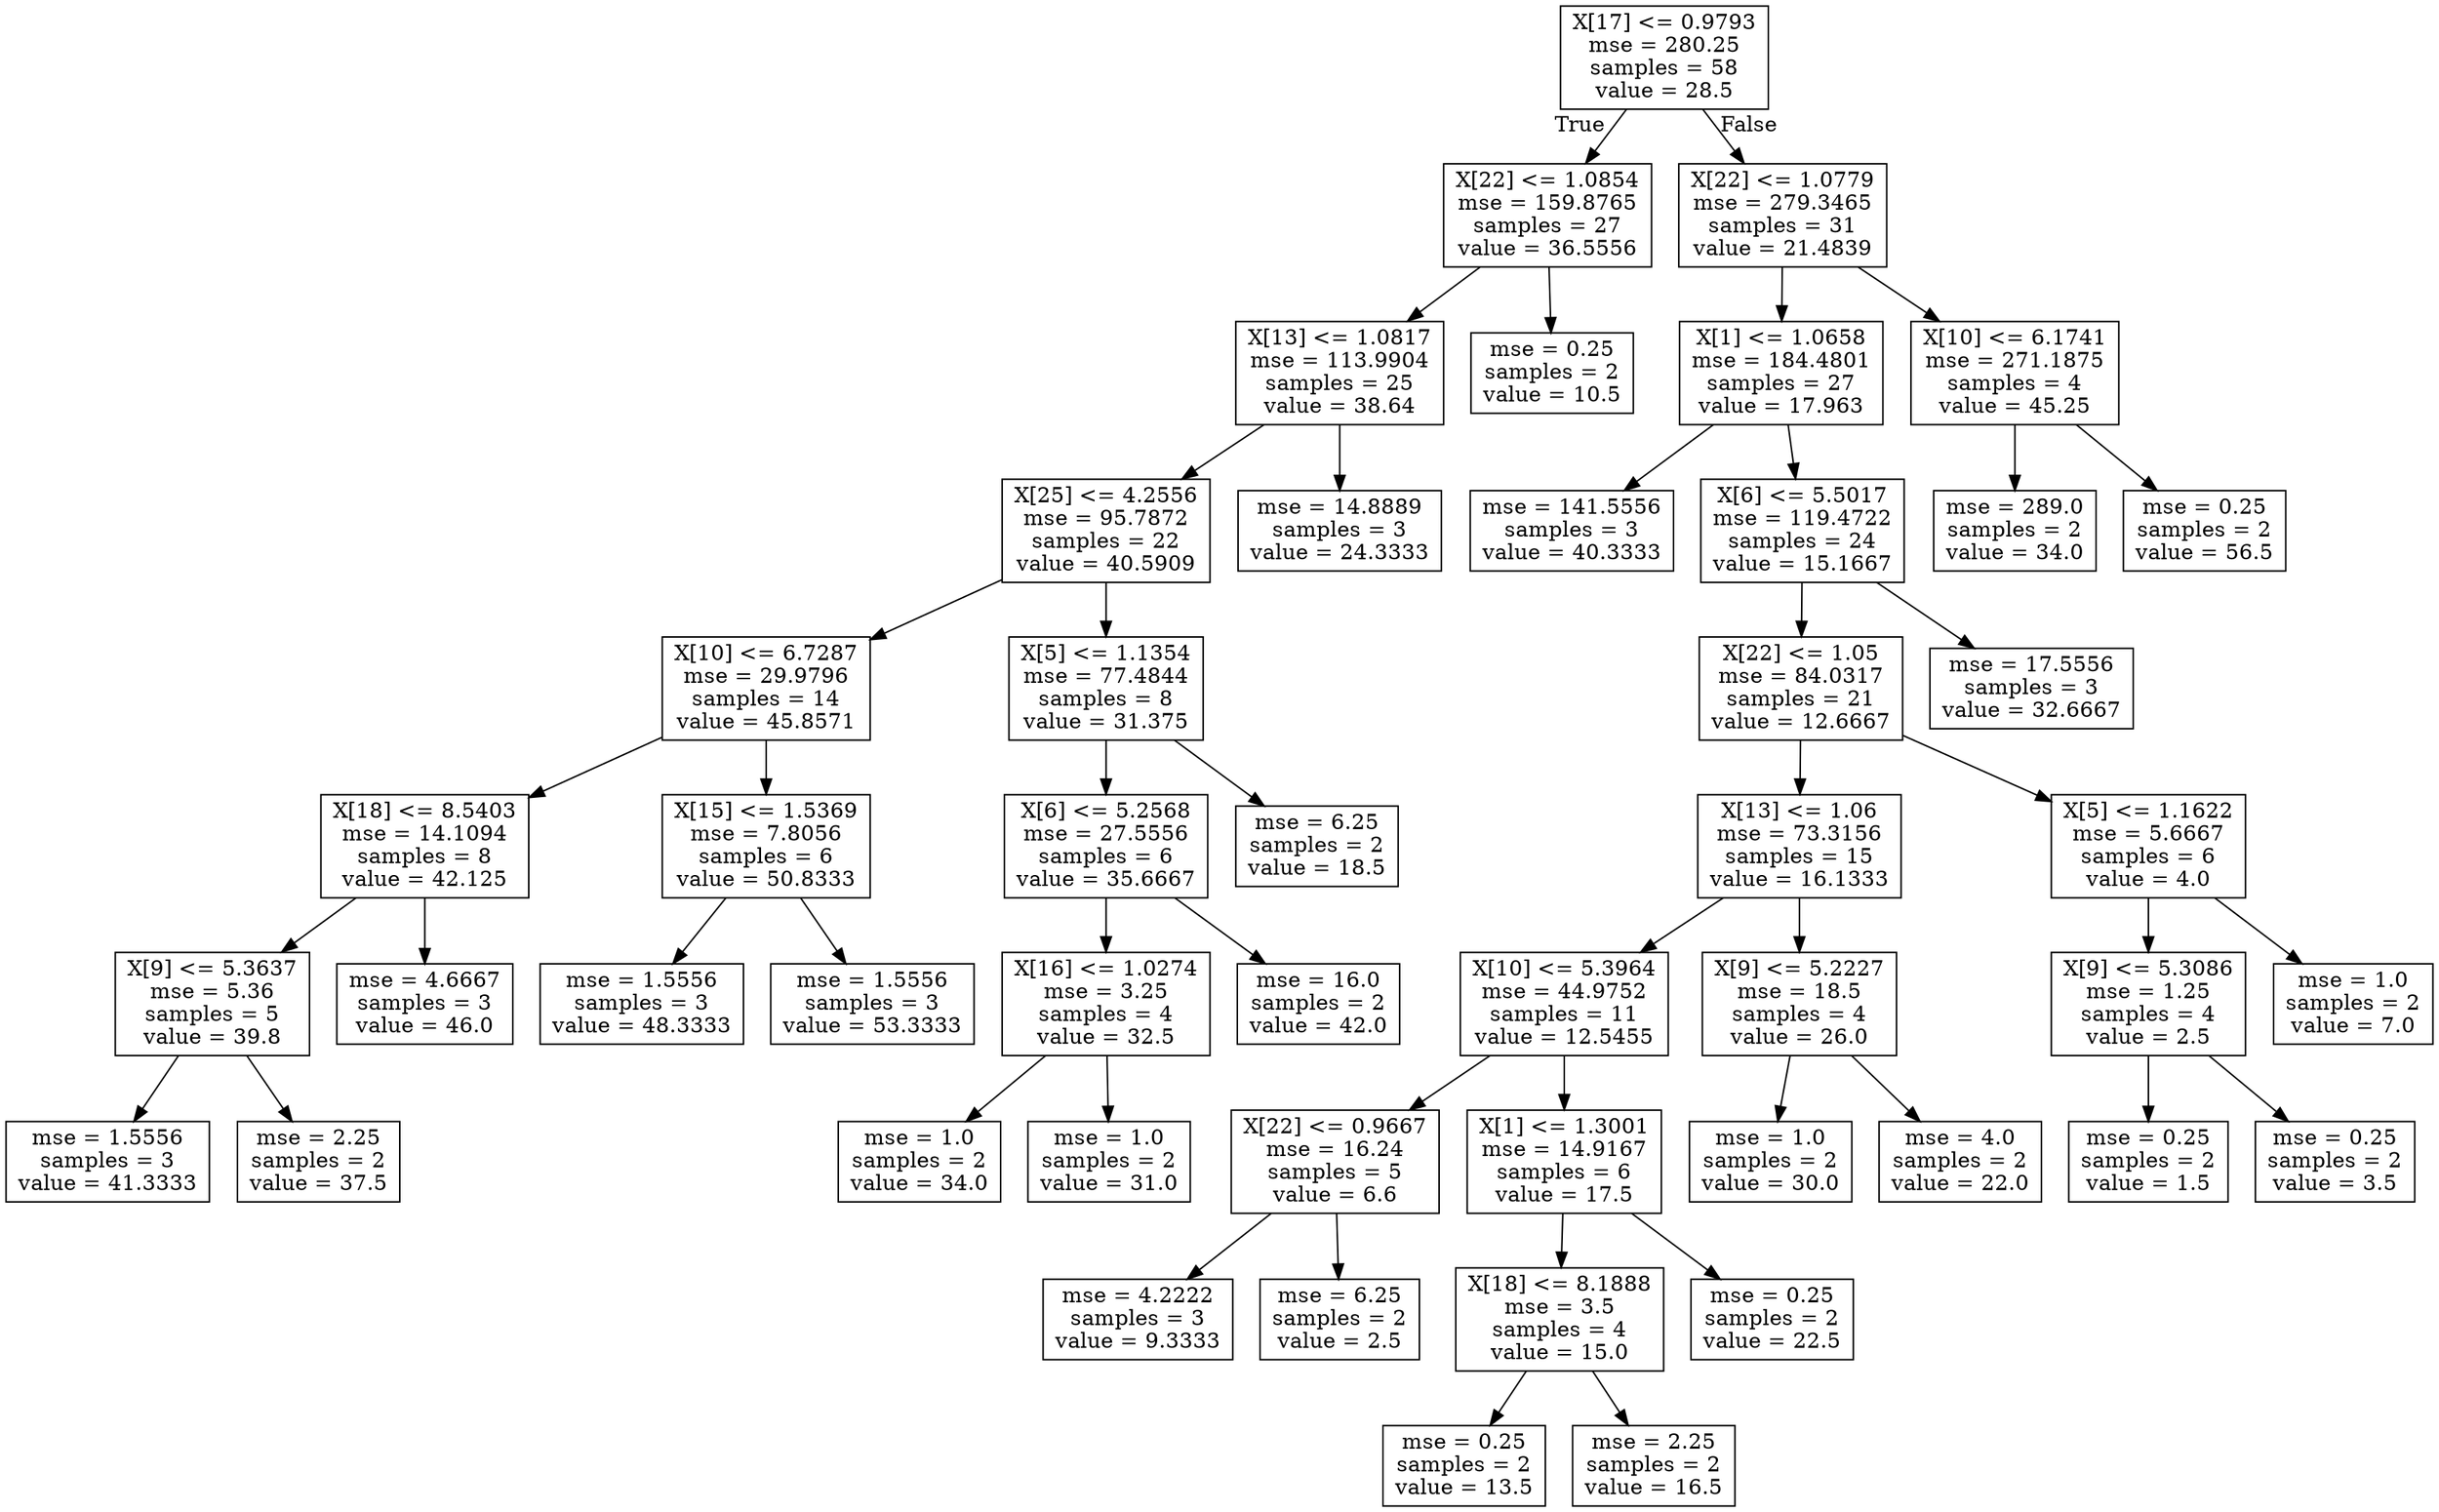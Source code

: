 digraph Tree {
node [shape=box] ;
0 [label="X[17] <= 0.9793\nmse = 280.25\nsamples = 58\nvalue = 28.5"] ;
1 [label="X[22] <= 1.0854\nmse = 159.8765\nsamples = 27\nvalue = 36.5556"] ;
0 -> 1 [labeldistance=2.5, labelangle=45, headlabel="True"] ;
2 [label="X[13] <= 1.0817\nmse = 113.9904\nsamples = 25\nvalue = 38.64"] ;
1 -> 2 ;
3 [label="X[25] <= 4.2556\nmse = 95.7872\nsamples = 22\nvalue = 40.5909"] ;
2 -> 3 ;
4 [label="X[10] <= 6.7287\nmse = 29.9796\nsamples = 14\nvalue = 45.8571"] ;
3 -> 4 ;
5 [label="X[18] <= 8.5403\nmse = 14.1094\nsamples = 8\nvalue = 42.125"] ;
4 -> 5 ;
6 [label="X[9] <= 5.3637\nmse = 5.36\nsamples = 5\nvalue = 39.8"] ;
5 -> 6 ;
7 [label="mse = 1.5556\nsamples = 3\nvalue = 41.3333"] ;
6 -> 7 ;
8 [label="mse = 2.25\nsamples = 2\nvalue = 37.5"] ;
6 -> 8 ;
9 [label="mse = 4.6667\nsamples = 3\nvalue = 46.0"] ;
5 -> 9 ;
10 [label="X[15] <= 1.5369\nmse = 7.8056\nsamples = 6\nvalue = 50.8333"] ;
4 -> 10 ;
11 [label="mse = 1.5556\nsamples = 3\nvalue = 48.3333"] ;
10 -> 11 ;
12 [label="mse = 1.5556\nsamples = 3\nvalue = 53.3333"] ;
10 -> 12 ;
13 [label="X[5] <= 1.1354\nmse = 77.4844\nsamples = 8\nvalue = 31.375"] ;
3 -> 13 ;
14 [label="X[6] <= 5.2568\nmse = 27.5556\nsamples = 6\nvalue = 35.6667"] ;
13 -> 14 ;
15 [label="X[16] <= 1.0274\nmse = 3.25\nsamples = 4\nvalue = 32.5"] ;
14 -> 15 ;
16 [label="mse = 1.0\nsamples = 2\nvalue = 34.0"] ;
15 -> 16 ;
17 [label="mse = 1.0\nsamples = 2\nvalue = 31.0"] ;
15 -> 17 ;
18 [label="mse = 16.0\nsamples = 2\nvalue = 42.0"] ;
14 -> 18 ;
19 [label="mse = 6.25\nsamples = 2\nvalue = 18.5"] ;
13 -> 19 ;
20 [label="mse = 14.8889\nsamples = 3\nvalue = 24.3333"] ;
2 -> 20 ;
21 [label="mse = 0.25\nsamples = 2\nvalue = 10.5"] ;
1 -> 21 ;
22 [label="X[22] <= 1.0779\nmse = 279.3465\nsamples = 31\nvalue = 21.4839"] ;
0 -> 22 [labeldistance=2.5, labelangle=-45, headlabel="False"] ;
23 [label="X[1] <= 1.0658\nmse = 184.4801\nsamples = 27\nvalue = 17.963"] ;
22 -> 23 ;
24 [label="mse = 141.5556\nsamples = 3\nvalue = 40.3333"] ;
23 -> 24 ;
25 [label="X[6] <= 5.5017\nmse = 119.4722\nsamples = 24\nvalue = 15.1667"] ;
23 -> 25 ;
26 [label="X[22] <= 1.05\nmse = 84.0317\nsamples = 21\nvalue = 12.6667"] ;
25 -> 26 ;
27 [label="X[13] <= 1.06\nmse = 73.3156\nsamples = 15\nvalue = 16.1333"] ;
26 -> 27 ;
28 [label="X[10] <= 5.3964\nmse = 44.9752\nsamples = 11\nvalue = 12.5455"] ;
27 -> 28 ;
29 [label="X[22] <= 0.9667\nmse = 16.24\nsamples = 5\nvalue = 6.6"] ;
28 -> 29 ;
30 [label="mse = 4.2222\nsamples = 3\nvalue = 9.3333"] ;
29 -> 30 ;
31 [label="mse = 6.25\nsamples = 2\nvalue = 2.5"] ;
29 -> 31 ;
32 [label="X[1] <= 1.3001\nmse = 14.9167\nsamples = 6\nvalue = 17.5"] ;
28 -> 32 ;
33 [label="X[18] <= 8.1888\nmse = 3.5\nsamples = 4\nvalue = 15.0"] ;
32 -> 33 ;
34 [label="mse = 0.25\nsamples = 2\nvalue = 13.5"] ;
33 -> 34 ;
35 [label="mse = 2.25\nsamples = 2\nvalue = 16.5"] ;
33 -> 35 ;
36 [label="mse = 0.25\nsamples = 2\nvalue = 22.5"] ;
32 -> 36 ;
37 [label="X[9] <= 5.2227\nmse = 18.5\nsamples = 4\nvalue = 26.0"] ;
27 -> 37 ;
38 [label="mse = 1.0\nsamples = 2\nvalue = 30.0"] ;
37 -> 38 ;
39 [label="mse = 4.0\nsamples = 2\nvalue = 22.0"] ;
37 -> 39 ;
40 [label="X[5] <= 1.1622\nmse = 5.6667\nsamples = 6\nvalue = 4.0"] ;
26 -> 40 ;
41 [label="X[9] <= 5.3086\nmse = 1.25\nsamples = 4\nvalue = 2.5"] ;
40 -> 41 ;
42 [label="mse = 0.25\nsamples = 2\nvalue = 1.5"] ;
41 -> 42 ;
43 [label="mse = 0.25\nsamples = 2\nvalue = 3.5"] ;
41 -> 43 ;
44 [label="mse = 1.0\nsamples = 2\nvalue = 7.0"] ;
40 -> 44 ;
45 [label="mse = 17.5556\nsamples = 3\nvalue = 32.6667"] ;
25 -> 45 ;
46 [label="X[10] <= 6.1741\nmse = 271.1875\nsamples = 4\nvalue = 45.25"] ;
22 -> 46 ;
47 [label="mse = 289.0\nsamples = 2\nvalue = 34.0"] ;
46 -> 47 ;
48 [label="mse = 0.25\nsamples = 2\nvalue = 56.5"] ;
46 -> 48 ;
}